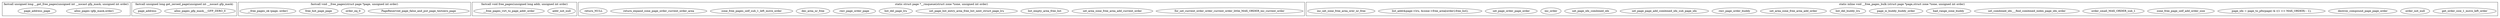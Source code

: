 digraph page_alloc_c{
        subgraph cluster___get_free_pages{
                label="fastcall unsigned long __get_free_pages(unsigned int __nocast gfp_mask, unsigned int order)";
                alloc_pages[label="alloc_pages (gfp_mask,order)"];
                page_address_page[label="page_address_page"];
        }

		subgraph cluster_get_zeroed_page{
				label="fastcall unsigned long get_zeroed_page(unsigned int __nocast gfp_mask)";
				alloc_pages_gfp_mask___GFP_ZERO_0[label="alloc_pages_gfp_mask___GFP_ZERO_0"];
				page_address[label="page_address"];
		}

		subgraph cluster__free_pages{
				label="fastcall void __free_pages(struct page *page, unsigned int order)";
				PageReserved_page_false_and_put_page_testzero_page[label="PageReserved_page_false_and_put_page_testzero_page"];
				order_eq_0[label="order_eq_0"];
				free_hot_page_page[label="free_hot_page_page"];
				__free_pages_ok[label="__free_pages_ok (page, order)"];
		}

		subgraph cluster_free_pages{
				label="fastcall void free_pages(unsigned long addr, unsigned int order)";
				addr_not_null[label="addr_not_null"];
				__free_pages_virt_to_page_addr_order[label="__free_pages_virt_to_page_addr_order"];
		}

		subgraph cluster___rmqueue{
				label="static struct page *__rmqueue(struct zone *zone, unsigned int order)";
				for_set_current_order_order_current_order_little_MAX_ORDER_inc_current_order[label="for_set_current_order_order_current_order_little_MAX_ORDER_inc_current_order"];
				set_area_zone_free_area_add_current_order[label="set_area_zone_free_area_add_current_order"];
				list_empty_area_free_list[label="list_empty_area_free_list"];
				set_page_list_entry_area_free_list_next_struct_page_lru[label="set_page_list_entry_area_free_list_next_struct_page_lru"];
				list_del_page_lru[label="list_del_page_lru"];
				rmv_page_order_page[label="rmv_page_order_page"];
				dec_area_nr_free[label="dec_area_nr_free"];
				zone_free_pages_self_sub_1_left_move_order[label="zone_free_pages_self_sub_1_left_move_order"];
				return_expand_zone_page_order_current_order_area[label="return_expand_zone_page_order_current_order_area"];
				return_NULL[label="return_NULL"];
		}

		subgraph cluster___free_pages_bulk{
				label="static inline void __free_pages_bulk (struct page *page,struct zone *zone, unsigned int order)";
				get_order_size_1_move_left_order[label="get_order_size_1_move_left_order"];
				order_not_null[label="order_not_null"];
				destroy_compound_page_page_order[label="destroy_compound_page_page_order"];
				set_page_idx[label="page_idx = page_to_pfn(page) & ((1 << MAX_ORDER) - 1);"];
				zone_free_page_self_add_order_size[label="zone_free_page_self_add_order_size"];
				order_small_MAX_ORDER_sub_1[label="order_small_MAX_ORDER_sub_1"];
				set_combined_idx___find_combined_index_page_idx_order[label="set_combined_idx___find_combined_index_page_idx_order"];
				bad_range_zone_buddy[label="bad_range_zone_buddy"];
				page_is_buddy_buddy_order[label="page_is_buddy_buddy_order"];
				list_del_buddy_lru[label="list_del_buddy_lru"];
				set_area_zone_free_area_add_order[label="set_area_zone_free_area_add_order"];
				dec_area_nr_free[label="dec_area_nr_free"];
				rmv_page_order_buddy[label="rmv_page_order_buddy"];
				set_page_page_add_combined_idx_sub_page_idx[label="set_page_page_add_combined_idx_sub_page_idx"];
				set_page_idx_combined_idx[label="set_page_idx_combined_idx"];
				inc_order[label="inc_order"];
				set_page_order_page_order[label="set_page_order_page_order"];
				list_add[label="list_add(&page->lru, &zone->free_area[order].free_list);"];
				inc_set_zone_free_area_orer_nr_free[label="inc_set_zone_free_area_orer_nr_free"];
		}
        
}
